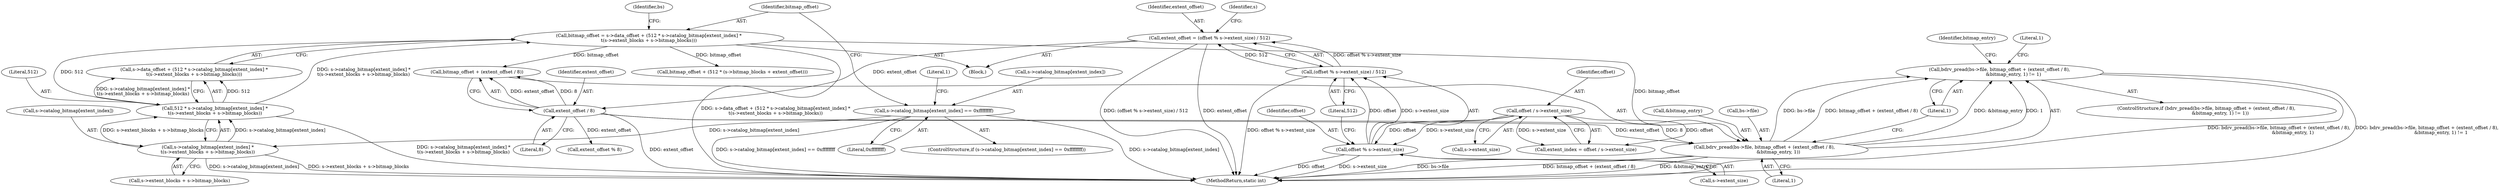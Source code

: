 digraph "0_qemu_e3737b820b45e54b059656dc3f914f895ac7a88b@API" {
"1000408" [label="(Call,bdrv_pread(bs->file, bitmap_offset + (extent_offset / 8),\n                   &bitmap_entry, 1) != 1)"];
"1000409" [label="(Call,bdrv_pread(bs->file, bitmap_offset + (extent_offset / 8),\n                   &bitmap_entry, 1))"];
"1000386" [label="(Call,bitmap_offset = s->data_offset + (512 * s->catalog_bitmap[extent_index] *\n\t(s->extent_blocks + s->bitmap_blocks)))"];
"1000392" [label="(Call,512 * s->catalog_bitmap[extent_index] *\n\t(s->extent_blocks + s->bitmap_blocks))"];
"1000394" [label="(Call,s->catalog_bitmap[extent_index] *\n\t(s->extent_blocks + s->bitmap_blocks))"];
"1000375" [label="(Call,s->catalog_bitmap[extent_index] == 0xffffffff)"];
"1000415" [label="(Call,extent_offset / 8)"];
"1000365" [label="(Call,extent_offset = (offset % s->extent_size) / 512)"];
"1000367" [label="(Call,(offset % s->extent_size) / 512)"];
"1000368" [label="(Call,offset % s->extent_size)"];
"1000360" [label="(Call,offset / s->extent_size)"];
"1000408" [label="(Call,bdrv_pread(bs->file, bitmap_offset + (extent_offset / 8),\n                   &bitmap_entry, 1) != 1)"];
"1000388" [label="(Call,s->data_offset + (512 * s->catalog_bitmap[extent_index] *\n\t(s->extent_blocks + s->bitmap_blocks)))"];
"1000374" [label="(ControlStructure,if (s->catalog_bitmap[extent_index] == 0xffffffff))"];
"1000386" [label="(Call,bitmap_offset = s->data_offset + (512 * s->catalog_bitmap[extent_index] *\n\t(s->extent_blocks + s->bitmap_blocks)))"];
"1000370" [label="(Call,s->extent_size)"];
"1000361" [label="(Identifier,offset)"];
"1000358" [label="(Call,extent_index = offset / s->extent_size)"];
"1000409" [label="(Call,bdrv_pread(bs->file, bitmap_offset + (extent_offset / 8),\n                   &bitmap_entry, 1))"];
"1000411" [label="(Identifier,bs)"];
"1000413" [label="(Call,bitmap_offset + (extent_offset / 8))"];
"1000392" [label="(Call,512 * s->catalog_bitmap[extent_index] *\n\t(s->extent_blocks + s->bitmap_blocks))"];
"1000394" [label="(Call,s->catalog_bitmap[extent_index] *\n\t(s->extent_blocks + s->bitmap_blocks))"];
"1000378" [label="(Identifier,s)"];
"1000393" [label="(Literal,512)"];
"1000110" [label="(Block,)"];
"1000373" [label="(Literal,512)"];
"1000431" [label="(Call,extent_offset % 8)"];
"1000375" [label="(Call,s->catalog_bitmap[extent_index] == 0xffffffff)"];
"1000416" [label="(Identifier,extent_offset)"];
"1000360" [label="(Call,offset / s->extent_size)"];
"1000418" [label="(Call,&bitmap_entry)"];
"1000376" [label="(Call,s->catalog_bitmap[extent_index])"];
"1000417" [label="(Literal,8)"];
"1000366" [label="(Identifier,extent_offset)"];
"1000400" [label="(Call,s->extent_blocks + s->bitmap_blocks)"];
"1000420" [label="(Literal,1)"];
"1000425" [label="(Literal,1)"];
"1000395" [label="(Call,s->catalog_bitmap[extent_index])"];
"1000367" [label="(Call,(offset % s->extent_size) / 512)"];
"1000365" [label="(Call,extent_offset = (offset % s->extent_size) / 512)"];
"1000440" [label="(Call,bitmap_offset + (512 * (s->bitmap_blocks + extent_offset)))"];
"1000415" [label="(Call,extent_offset / 8)"];
"1000387" [label="(Identifier,bitmap_offset)"];
"1000421" [label="(Literal,1)"];
"1000369" [label="(Identifier,offset)"];
"1000430" [label="(Identifier,bitmap_entry)"];
"1000381" [label="(Literal,0xffffffff)"];
"1000449" [label="(MethodReturn,static int)"];
"1000368" [label="(Call,offset % s->extent_size)"];
"1000407" [label="(ControlStructure,if (bdrv_pread(bs->file, bitmap_offset + (extent_offset / 8),\n                   &bitmap_entry, 1) != 1))"];
"1000362" [label="(Call,s->extent_size)"];
"1000410" [label="(Call,bs->file)"];
"1000385" [label="(Literal,1)"];
"1000408" -> "1000407"  [label="AST: "];
"1000408" -> "1000421"  [label="CFG: "];
"1000409" -> "1000408"  [label="AST: "];
"1000421" -> "1000408"  [label="AST: "];
"1000425" -> "1000408"  [label="CFG: "];
"1000430" -> "1000408"  [label="CFG: "];
"1000408" -> "1000449"  [label="DDG: bdrv_pread(bs->file, bitmap_offset + (extent_offset / 8),\n                   &bitmap_entry, 1)"];
"1000408" -> "1000449"  [label="DDG: bdrv_pread(bs->file, bitmap_offset + (extent_offset / 8),\n                   &bitmap_entry, 1) != 1"];
"1000409" -> "1000408"  [label="DDG: bs->file"];
"1000409" -> "1000408"  [label="DDG: bitmap_offset + (extent_offset / 8)"];
"1000409" -> "1000408"  [label="DDG: &bitmap_entry"];
"1000409" -> "1000408"  [label="DDG: 1"];
"1000409" -> "1000420"  [label="CFG: "];
"1000410" -> "1000409"  [label="AST: "];
"1000413" -> "1000409"  [label="AST: "];
"1000418" -> "1000409"  [label="AST: "];
"1000420" -> "1000409"  [label="AST: "];
"1000421" -> "1000409"  [label="CFG: "];
"1000409" -> "1000449"  [label="DDG: bitmap_offset + (extent_offset / 8)"];
"1000409" -> "1000449"  [label="DDG: &bitmap_entry"];
"1000409" -> "1000449"  [label="DDG: bs->file"];
"1000386" -> "1000409"  [label="DDG: bitmap_offset"];
"1000415" -> "1000409"  [label="DDG: extent_offset"];
"1000415" -> "1000409"  [label="DDG: 8"];
"1000386" -> "1000110"  [label="AST: "];
"1000386" -> "1000388"  [label="CFG: "];
"1000387" -> "1000386"  [label="AST: "];
"1000388" -> "1000386"  [label="AST: "];
"1000411" -> "1000386"  [label="CFG: "];
"1000386" -> "1000449"  [label="DDG: s->data_offset + (512 * s->catalog_bitmap[extent_index] *\n\t(s->extent_blocks + s->bitmap_blocks))"];
"1000392" -> "1000386"  [label="DDG: 512"];
"1000392" -> "1000386"  [label="DDG: s->catalog_bitmap[extent_index] *\n\t(s->extent_blocks + s->bitmap_blocks)"];
"1000386" -> "1000413"  [label="DDG: bitmap_offset"];
"1000386" -> "1000440"  [label="DDG: bitmap_offset"];
"1000392" -> "1000388"  [label="AST: "];
"1000392" -> "1000394"  [label="CFG: "];
"1000393" -> "1000392"  [label="AST: "];
"1000394" -> "1000392"  [label="AST: "];
"1000388" -> "1000392"  [label="CFG: "];
"1000392" -> "1000449"  [label="DDG: s->catalog_bitmap[extent_index] *\n\t(s->extent_blocks + s->bitmap_blocks)"];
"1000392" -> "1000388"  [label="DDG: 512"];
"1000392" -> "1000388"  [label="DDG: s->catalog_bitmap[extent_index] *\n\t(s->extent_blocks + s->bitmap_blocks)"];
"1000394" -> "1000392"  [label="DDG: s->catalog_bitmap[extent_index]"];
"1000394" -> "1000392"  [label="DDG: s->extent_blocks + s->bitmap_blocks"];
"1000394" -> "1000400"  [label="CFG: "];
"1000395" -> "1000394"  [label="AST: "];
"1000400" -> "1000394"  [label="AST: "];
"1000394" -> "1000449"  [label="DDG: s->extent_blocks + s->bitmap_blocks"];
"1000394" -> "1000449"  [label="DDG: s->catalog_bitmap[extent_index]"];
"1000375" -> "1000394"  [label="DDG: s->catalog_bitmap[extent_index]"];
"1000375" -> "1000374"  [label="AST: "];
"1000375" -> "1000381"  [label="CFG: "];
"1000376" -> "1000375"  [label="AST: "];
"1000381" -> "1000375"  [label="AST: "];
"1000385" -> "1000375"  [label="CFG: "];
"1000387" -> "1000375"  [label="CFG: "];
"1000375" -> "1000449"  [label="DDG: s->catalog_bitmap[extent_index]"];
"1000375" -> "1000449"  [label="DDG: s->catalog_bitmap[extent_index] == 0xffffffff"];
"1000415" -> "1000413"  [label="AST: "];
"1000415" -> "1000417"  [label="CFG: "];
"1000416" -> "1000415"  [label="AST: "];
"1000417" -> "1000415"  [label="AST: "];
"1000413" -> "1000415"  [label="CFG: "];
"1000415" -> "1000449"  [label="DDG: extent_offset"];
"1000415" -> "1000413"  [label="DDG: extent_offset"];
"1000415" -> "1000413"  [label="DDG: 8"];
"1000365" -> "1000415"  [label="DDG: extent_offset"];
"1000415" -> "1000431"  [label="DDG: extent_offset"];
"1000365" -> "1000110"  [label="AST: "];
"1000365" -> "1000367"  [label="CFG: "];
"1000366" -> "1000365"  [label="AST: "];
"1000367" -> "1000365"  [label="AST: "];
"1000378" -> "1000365"  [label="CFG: "];
"1000365" -> "1000449"  [label="DDG: (offset % s->extent_size) / 512"];
"1000365" -> "1000449"  [label="DDG: extent_offset"];
"1000367" -> "1000365"  [label="DDG: offset % s->extent_size"];
"1000367" -> "1000365"  [label="DDG: 512"];
"1000367" -> "1000373"  [label="CFG: "];
"1000368" -> "1000367"  [label="AST: "];
"1000373" -> "1000367"  [label="AST: "];
"1000367" -> "1000449"  [label="DDG: offset % s->extent_size"];
"1000368" -> "1000367"  [label="DDG: offset"];
"1000368" -> "1000367"  [label="DDG: s->extent_size"];
"1000368" -> "1000370"  [label="CFG: "];
"1000369" -> "1000368"  [label="AST: "];
"1000370" -> "1000368"  [label="AST: "];
"1000373" -> "1000368"  [label="CFG: "];
"1000368" -> "1000449"  [label="DDG: offset"];
"1000368" -> "1000449"  [label="DDG: s->extent_size"];
"1000360" -> "1000368"  [label="DDG: offset"];
"1000360" -> "1000368"  [label="DDG: s->extent_size"];
"1000360" -> "1000358"  [label="AST: "];
"1000360" -> "1000362"  [label="CFG: "];
"1000361" -> "1000360"  [label="AST: "];
"1000362" -> "1000360"  [label="AST: "];
"1000358" -> "1000360"  [label="CFG: "];
"1000360" -> "1000358"  [label="DDG: offset"];
"1000360" -> "1000358"  [label="DDG: s->extent_size"];
}
